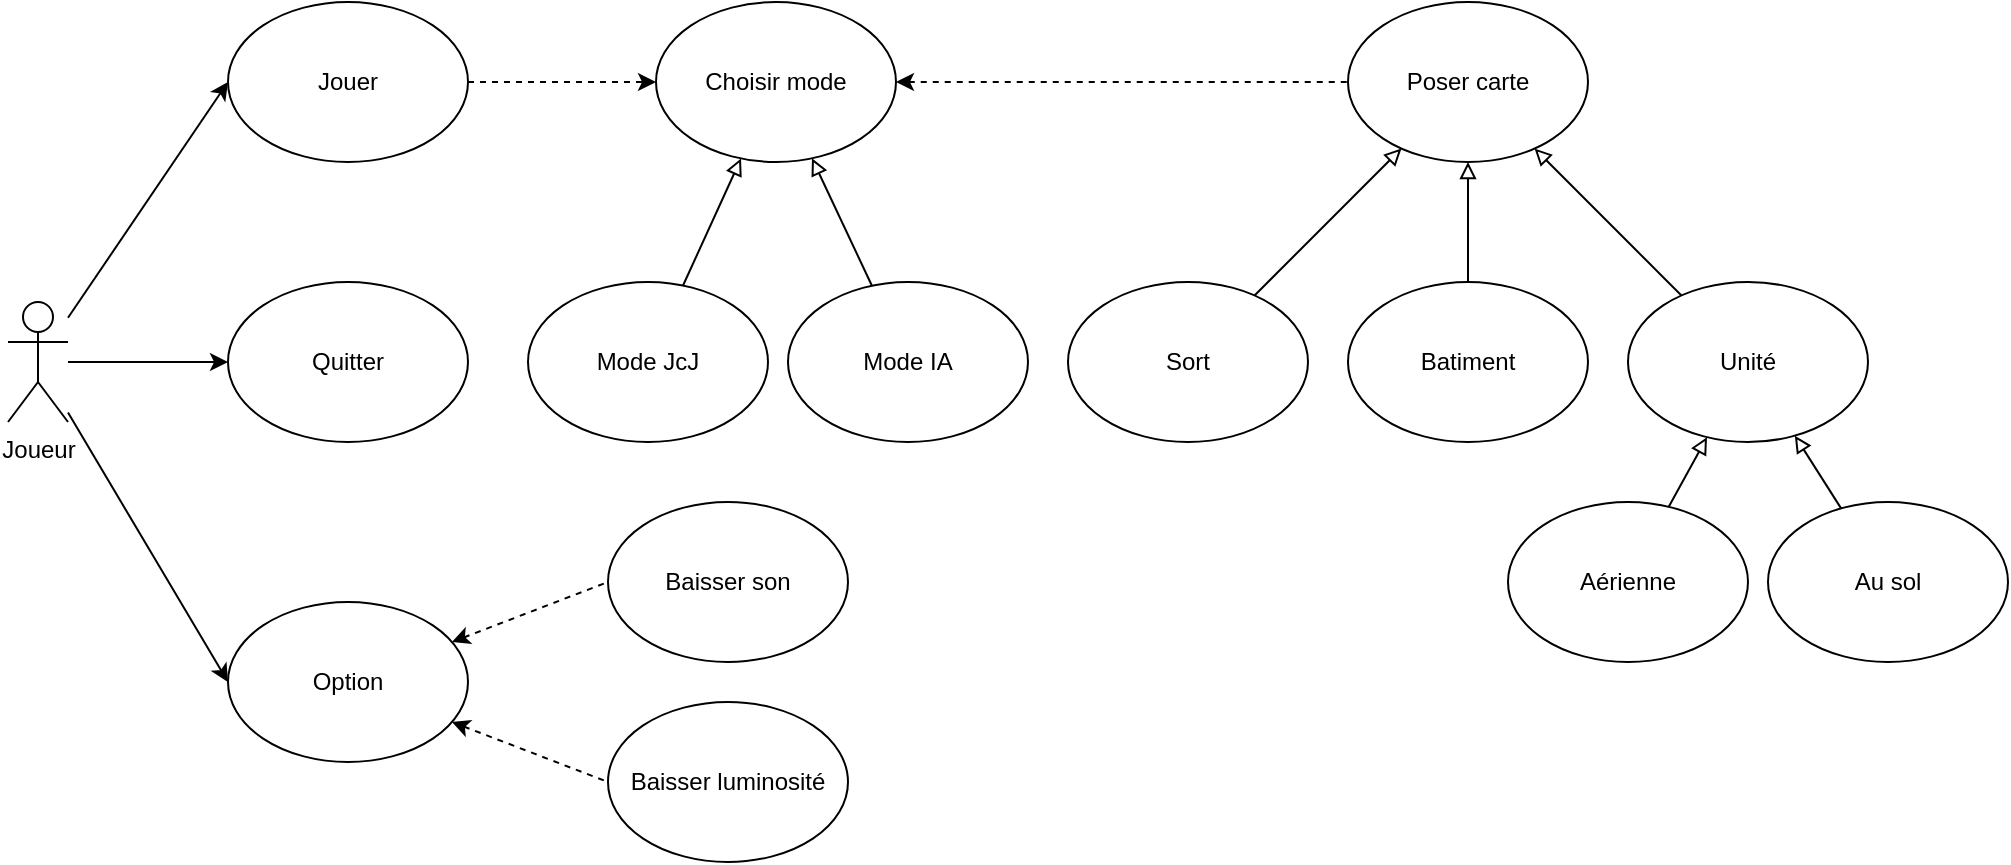 <mxfile version="15.7.3" type="device"><diagram id="U85ezWueLhjX6kDZP01Q" name="Page-1"><mxGraphModel dx="1117" dy="770" grid="1" gridSize="10" guides="1" tooltips="1" connect="1" arrows="1" fold="1" page="1" pageScale="1" pageWidth="827" pageHeight="1169" math="0" shadow="0"><root><mxCell id="0"/><mxCell id="1" parent="0"/><mxCell id="LYwPz1iO8e0jwZeAvz4W-5" style="edgeStyle=none;rounded=0;orthogonalLoop=1;jettySize=auto;html=1;entryX=0;entryY=0.5;entryDx=0;entryDy=0;" parent="1" source="4KF1udHp_gO-GbvlZbRH-1" target="4KF1udHp_gO-GbvlZbRH-3" edge="1"><mxGeometry relative="1" as="geometry"/></mxCell><mxCell id="LYwPz1iO8e0jwZeAvz4W-6" style="edgeStyle=none;rounded=0;orthogonalLoop=1;jettySize=auto;html=1;entryX=0;entryY=0.5;entryDx=0;entryDy=0;" parent="1" source="4KF1udHp_gO-GbvlZbRH-1" target="4KF1udHp_gO-GbvlZbRH-2" edge="1"><mxGeometry relative="1" as="geometry"/></mxCell><mxCell id="UuPb_qNHdcEZP3JZxsLL-2" style="rounded=0;orthogonalLoop=1;jettySize=auto;html=1;entryX=0;entryY=0.5;entryDx=0;entryDy=0;startArrow=none;startFill=0;endArrow=classic;endFill=1;" edge="1" parent="1" source="4KF1udHp_gO-GbvlZbRH-1" target="UuPb_qNHdcEZP3JZxsLL-1"><mxGeometry relative="1" as="geometry"/></mxCell><mxCell id="4KF1udHp_gO-GbvlZbRH-1" value="Joueur" style="shape=umlActor;verticalLabelPosition=bottom;verticalAlign=top;html=1;outlineConnect=0;" parent="1" vertex="1"><mxGeometry x="90" y="230" width="30" height="60" as="geometry"/></mxCell><mxCell id="LYwPz1iO8e0jwZeAvz4W-15" style="edgeStyle=none;rounded=0;orthogonalLoop=1;jettySize=auto;html=1;entryX=0;entryY=0.5;entryDx=0;entryDy=0;dashed=1;startArrow=none;startFill=0;endArrow=classic;endFill=1;" parent="1" source="4KF1udHp_gO-GbvlZbRH-2" target="LYwPz1iO8e0jwZeAvz4W-14" edge="1"><mxGeometry relative="1" as="geometry"/></mxCell><mxCell id="4KF1udHp_gO-GbvlZbRH-2" value="Jouer" style="ellipse;whiteSpace=wrap;html=1;" parent="1" vertex="1"><mxGeometry x="200" y="80" width="120" height="80" as="geometry"/></mxCell><mxCell id="LYwPz1iO8e0jwZeAvz4W-3" style="rounded=0;orthogonalLoop=1;jettySize=auto;html=1;entryX=0;entryY=0.5;entryDx=0;entryDy=0;dashed=1;startArrow=classic;startFill=1;endArrow=none;endFill=0;" parent="1" source="4KF1udHp_gO-GbvlZbRH-3" target="LYwPz1iO8e0jwZeAvz4W-1" edge="1"><mxGeometry relative="1" as="geometry"/></mxCell><mxCell id="LYwPz1iO8e0jwZeAvz4W-4" style="edgeStyle=none;rounded=0;orthogonalLoop=1;jettySize=auto;html=1;entryX=0;entryY=0.5;entryDx=0;entryDy=0;dashed=1;startArrow=classic;startFill=1;endArrow=none;endFill=0;" parent="1" source="4KF1udHp_gO-GbvlZbRH-3" target="LYwPz1iO8e0jwZeAvz4W-2" edge="1"><mxGeometry relative="1" as="geometry"/></mxCell><mxCell id="4KF1udHp_gO-GbvlZbRH-3" value="Option" style="ellipse;whiteSpace=wrap;html=1;" parent="1" vertex="1"><mxGeometry x="200" y="380" width="120" height="80" as="geometry"/></mxCell><mxCell id="LYwPz1iO8e0jwZeAvz4W-17" style="edgeStyle=none;rounded=0;orthogonalLoop=1;jettySize=auto;html=1;endArrow=block;endFill=0;" parent="1" source="4KF1udHp_gO-GbvlZbRH-4" target="LYwPz1iO8e0jwZeAvz4W-14" edge="1"><mxGeometry relative="1" as="geometry"/></mxCell><mxCell id="4KF1udHp_gO-GbvlZbRH-4" value="Mode IA" style="ellipse;whiteSpace=wrap;html=1;" parent="1" vertex="1"><mxGeometry x="480" y="220" width="120" height="80" as="geometry"/></mxCell><mxCell id="LYwPz1iO8e0jwZeAvz4W-1" value="Baisser son" style="ellipse;whiteSpace=wrap;html=1;" parent="1" vertex="1"><mxGeometry x="390" y="330" width="120" height="80" as="geometry"/></mxCell><mxCell id="LYwPz1iO8e0jwZeAvz4W-2" value="Baisser luminosité" style="ellipse;whiteSpace=wrap;html=1;" parent="1" vertex="1"><mxGeometry x="390" y="430" width="120" height="80" as="geometry"/></mxCell><mxCell id="LYwPz1iO8e0jwZeAvz4W-21" style="edgeStyle=none;rounded=0;orthogonalLoop=1;jettySize=auto;html=1;endArrow=block;endFill=0;" parent="1" source="LYwPz1iO8e0jwZeAvz4W-11" target="LYwPz1iO8e0jwZeAvz4W-18" edge="1"><mxGeometry relative="1" as="geometry"/></mxCell><mxCell id="LYwPz1iO8e0jwZeAvz4W-11" value="Sort" style="ellipse;whiteSpace=wrap;html=1;" parent="1" vertex="1"><mxGeometry x="620" y="220" width="120" height="80" as="geometry"/></mxCell><mxCell id="LYwPz1iO8e0jwZeAvz4W-22" style="edgeStyle=none;rounded=0;orthogonalLoop=1;jettySize=auto;html=1;entryX=0.5;entryY=1;entryDx=0;entryDy=0;endArrow=block;endFill=0;" parent="1" source="LYwPz1iO8e0jwZeAvz4W-12" target="LYwPz1iO8e0jwZeAvz4W-18" edge="1"><mxGeometry relative="1" as="geometry"/></mxCell><mxCell id="LYwPz1iO8e0jwZeAvz4W-12" value="Batiment" style="ellipse;whiteSpace=wrap;html=1;" parent="1" vertex="1"><mxGeometry x="760" y="220" width="120" height="80" as="geometry"/></mxCell><mxCell id="LYwPz1iO8e0jwZeAvz4W-16" style="edgeStyle=none;rounded=0;orthogonalLoop=1;jettySize=auto;html=1;endArrow=block;endFill=0;" parent="1" source="LYwPz1iO8e0jwZeAvz4W-13" target="LYwPz1iO8e0jwZeAvz4W-14" edge="1"><mxGeometry relative="1" as="geometry"/></mxCell><mxCell id="LYwPz1iO8e0jwZeAvz4W-13" value="Mode JcJ" style="ellipse;whiteSpace=wrap;html=1;" parent="1" vertex="1"><mxGeometry x="350" y="220" width="120" height="80" as="geometry"/></mxCell><mxCell id="LYwPz1iO8e0jwZeAvz4W-19" style="edgeStyle=none;rounded=0;orthogonalLoop=1;jettySize=auto;html=1;entryX=0;entryY=0.5;entryDx=0;entryDy=0;endArrow=none;endFill=0;dashed=1;startArrow=classic;startFill=1;" parent="1" source="LYwPz1iO8e0jwZeAvz4W-14" target="LYwPz1iO8e0jwZeAvz4W-18" edge="1"><mxGeometry relative="1" as="geometry"/></mxCell><mxCell id="LYwPz1iO8e0jwZeAvz4W-14" value="Choisir mode" style="ellipse;whiteSpace=wrap;html=1;" parent="1" vertex="1"><mxGeometry x="414" y="80" width="120" height="80" as="geometry"/></mxCell><mxCell id="LYwPz1iO8e0jwZeAvz4W-18" value="Poser carte" style="ellipse;whiteSpace=wrap;html=1;" parent="1" vertex="1"><mxGeometry x="760" y="80" width="120" height="80" as="geometry"/></mxCell><mxCell id="LYwPz1iO8e0jwZeAvz4W-23" style="edgeStyle=none;rounded=0;orthogonalLoop=1;jettySize=auto;html=1;endArrow=block;endFill=0;" parent="1" source="LYwPz1iO8e0jwZeAvz4W-20" target="LYwPz1iO8e0jwZeAvz4W-18" edge="1"><mxGeometry relative="1" as="geometry"/></mxCell><mxCell id="LYwPz1iO8e0jwZeAvz4W-20" value="Unité" style="ellipse;whiteSpace=wrap;html=1;" parent="1" vertex="1"><mxGeometry x="900" y="220" width="120" height="80" as="geometry"/></mxCell><mxCell id="UuPb_qNHdcEZP3JZxsLL-1" value="Quitter" style="ellipse;whiteSpace=wrap;html=1;" vertex="1" parent="1"><mxGeometry x="200" y="220" width="120" height="80" as="geometry"/></mxCell><mxCell id="UuPb_qNHdcEZP3JZxsLL-8" style="edgeStyle=none;rounded=0;orthogonalLoop=1;jettySize=auto;html=1;startArrow=none;startFill=0;endArrow=block;endFill=0;" edge="1" parent="1" source="UuPb_qNHdcEZP3JZxsLL-5" target="LYwPz1iO8e0jwZeAvz4W-20"><mxGeometry relative="1" as="geometry"/></mxCell><mxCell id="UuPb_qNHdcEZP3JZxsLL-5" value="Aérienne" style="ellipse;whiteSpace=wrap;html=1;" vertex="1" parent="1"><mxGeometry x="840" y="330" width="120" height="80" as="geometry"/></mxCell><mxCell id="UuPb_qNHdcEZP3JZxsLL-9" style="edgeStyle=none;rounded=0;orthogonalLoop=1;jettySize=auto;html=1;startArrow=none;startFill=0;endArrow=block;endFill=0;" edge="1" parent="1" source="UuPb_qNHdcEZP3JZxsLL-6" target="LYwPz1iO8e0jwZeAvz4W-20"><mxGeometry relative="1" as="geometry"/></mxCell><mxCell id="UuPb_qNHdcEZP3JZxsLL-6" value="Au sol" style="ellipse;whiteSpace=wrap;html=1;" vertex="1" parent="1"><mxGeometry x="970" y="330" width="120" height="80" as="geometry"/></mxCell></root></mxGraphModel></diagram></mxfile>